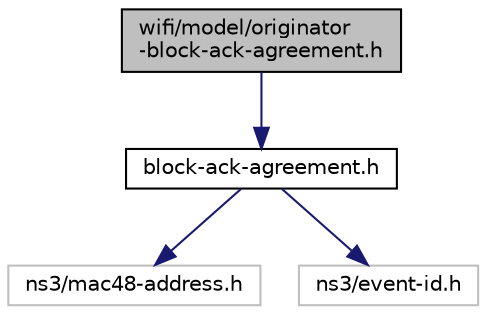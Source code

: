 digraph "wifi/model/originator-block-ack-agreement.h"
{
  edge [fontname="Helvetica",fontsize="10",labelfontname="Helvetica",labelfontsize="10"];
  node [fontname="Helvetica",fontsize="10",shape=record];
  Node1 [label="wifi/model/originator\l-block-ack-agreement.h",height=0.2,width=0.4,color="black", fillcolor="grey75", style="filled", fontcolor="black"];
  Node1 -> Node2 [color="midnightblue",fontsize="10",style="solid"];
  Node2 [label="block-ack-agreement.h",height=0.2,width=0.4,color="black", fillcolor="white", style="filled",URL="$dd/d5a/block-ack-agreement_8h.html"];
  Node2 -> Node3 [color="midnightblue",fontsize="10",style="solid"];
  Node3 [label="ns3/mac48-address.h",height=0.2,width=0.4,color="grey75", fillcolor="white", style="filled"];
  Node2 -> Node4 [color="midnightblue",fontsize="10",style="solid"];
  Node4 [label="ns3/event-id.h",height=0.2,width=0.4,color="grey75", fillcolor="white", style="filled"];
}
